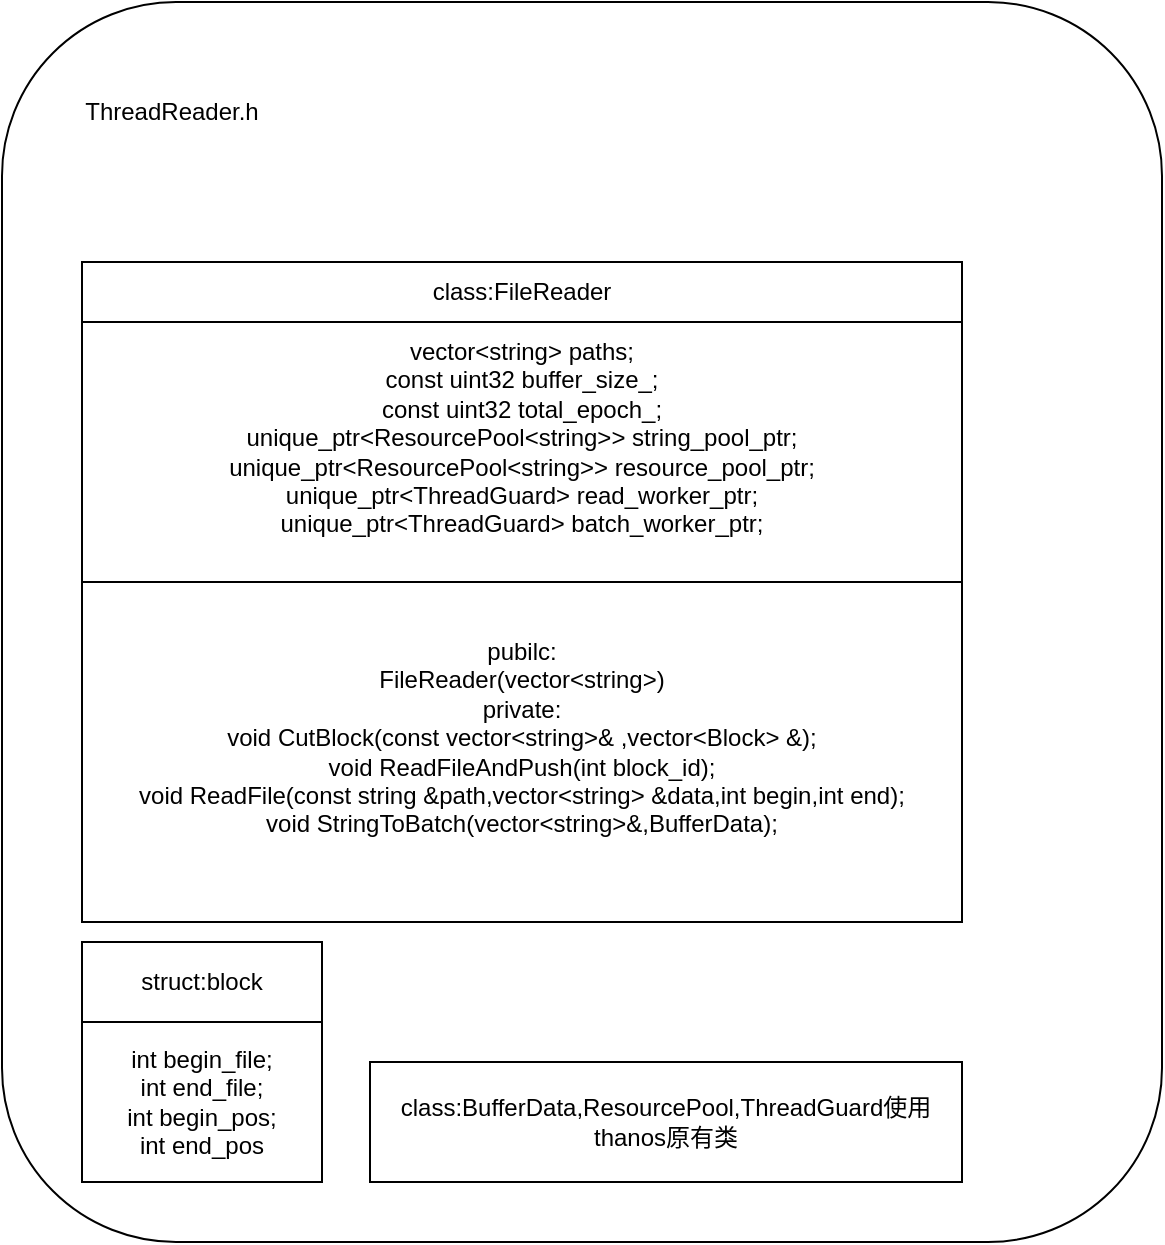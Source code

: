 <mxfile version="13.2.1" type="github"><diagram id="C5RBs43oDa-KdzZeNtuy" name="Page-1"><mxGraphModel dx="776" dy="701" grid="1" gridSize="10" guides="1" tooltips="1" connect="1" arrows="1" fold="1" page="1" pageScale="1" pageWidth="827" pageHeight="1169" math="0" shadow="0"><root><mxCell id="WIyWlLk6GJQsqaUBKTNV-0"/><mxCell id="WIyWlLk6GJQsqaUBKTNV-1" parent="WIyWlLk6GJQsqaUBKTNV-0"/><mxCell id="BCbQSDu6b2y1Ff3DHKWz-0" value="" style="rounded=1;whiteSpace=wrap;html=1;fillColor=none;" vertex="1" parent="WIyWlLk6GJQsqaUBKTNV-1"><mxGeometry x="180" y="20" width="580" height="620" as="geometry"/></mxCell><mxCell id="BCbQSDu6b2y1Ff3DHKWz-1" value="ThreadReader.h" style="text;html=1;strokeColor=none;fillColor=none;align=center;verticalAlign=middle;whiteSpace=wrap;rounded=0;" vertex="1" parent="WIyWlLk6GJQsqaUBKTNV-1"><mxGeometry x="220" y="60" width="90" height="30" as="geometry"/></mxCell><mxCell id="BCbQSDu6b2y1Ff3DHKWz-2" value="class:FileReader" style="rounded=0;whiteSpace=wrap;html=1;fillColor=none;" vertex="1" parent="WIyWlLk6GJQsqaUBKTNV-1"><mxGeometry x="220" y="150" width="440" height="30" as="geometry"/></mxCell><mxCell id="BCbQSDu6b2y1Ff3DHKWz-3" value="&lt;div&gt;vector&amp;lt;string&amp;gt; paths;&lt;/div&gt;&lt;div&gt;const uint32 buffer_size_;&lt;/div&gt;&lt;div&gt;const uint32 total_epoch_;&lt;br&gt;&lt;/div&gt;&lt;div&gt;unique_ptr&amp;lt;ResourcePool&amp;lt;string&amp;gt;&amp;gt; string_pool_ptr;&lt;/div&gt;&lt;div&gt;unique_ptr&amp;lt;ResourcePool&amp;lt;string&amp;gt;&amp;gt; resource_pool_ptr;&lt;/div&gt;&lt;div&gt;unique_ptr&amp;lt;ThreadGuard&amp;gt; read_worker_ptr;&lt;/div&gt;&lt;div&gt;unique_ptr&amp;lt;ThreadGuard&amp;gt; batch_worker_ptr;&lt;/div&gt;&lt;div&gt;&lt;br&gt;&lt;/div&gt;" style="rounded=0;whiteSpace=wrap;html=1;fillColor=none;" vertex="1" parent="WIyWlLk6GJQsqaUBKTNV-1"><mxGeometry x="220" y="180" width="440" height="130" as="geometry"/></mxCell><mxCell id="BCbQSDu6b2y1Ff3DHKWz-4" value="&lt;div&gt;pubilc: &lt;br&gt;&lt;/div&gt;&lt;div&gt;FileReader(vector&amp;lt;string&amp;gt;)&lt;/div&gt;&lt;div&gt;private:&lt;br&gt;&lt;/div&gt;&lt;div&gt;void CutBlock(const vector&amp;lt;string&amp;gt;&amp;amp; ,vector&amp;lt;Block&amp;gt; &amp;amp;);&lt;/div&gt;&lt;div&gt;void ReadFileAndPush(int block_id);&lt;/div&gt;&lt;div&gt;void ReadFile(const string &amp;amp;path,vector&amp;lt;string&amp;gt; &amp;amp;data,int begin,int end);&lt;/div&gt;&lt;div&gt;void StringToBatch(vector&amp;lt;string&amp;gt;&amp;amp;,BufferData);&lt;br&gt;&lt;/div&gt;&lt;div&gt;&lt;br&gt;&lt;/div&gt;" style="rounded=0;whiteSpace=wrap;html=1;fillColor=none;" vertex="1" parent="WIyWlLk6GJQsqaUBKTNV-1"><mxGeometry x="220" y="310" width="440" height="170" as="geometry"/></mxCell><mxCell id="BCbQSDu6b2y1Ff3DHKWz-5" value="struct:block" style="rounded=0;whiteSpace=wrap;html=1;fillColor=none;" vertex="1" parent="WIyWlLk6GJQsqaUBKTNV-1"><mxGeometry x="220" y="490" width="120" height="40" as="geometry"/></mxCell><mxCell id="BCbQSDu6b2y1Ff3DHKWz-6" value="&lt;div&gt;int begin_file;&lt;/div&gt;&lt;div&gt;int end_file;&lt;/div&gt;&lt;div&gt;int begin_pos;&lt;/div&gt;&lt;div&gt;int end_pos&lt;br&gt;&lt;/div&gt;" style="rounded=0;whiteSpace=wrap;html=1;fillColor=none;" vertex="1" parent="WIyWlLk6GJQsqaUBKTNV-1"><mxGeometry x="220" y="530" width="120" height="80" as="geometry"/></mxCell><mxCell id="BCbQSDu6b2y1Ff3DHKWz-7" value="class:BufferData,ResourcePool,ThreadGuard使用thanos原有类" style="rounded=0;whiteSpace=wrap;html=1;fillColor=none;" vertex="1" parent="WIyWlLk6GJQsqaUBKTNV-1"><mxGeometry x="364" y="550" width="296" height="60" as="geometry"/></mxCell></root></mxGraphModel></diagram></mxfile>